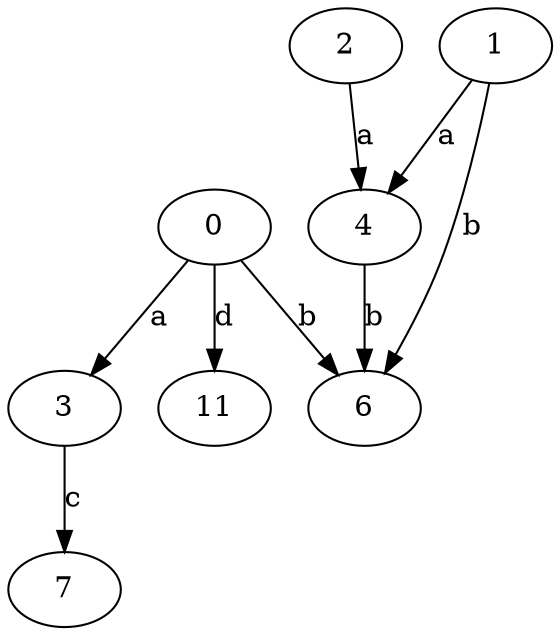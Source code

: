 strict digraph  {
2;
3;
4;
0;
1;
6;
7;
11;
2 -> 4  [label=a];
3 -> 7  [label=c];
4 -> 6  [label=b];
0 -> 3  [label=a];
0 -> 6  [label=b];
0 -> 11  [label=d];
1 -> 4  [label=a];
1 -> 6  [label=b];
}
